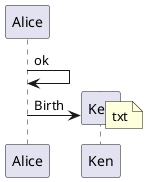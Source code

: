 {
  "sha1": "aqqen50mpjz20kihmdg5wst0l2pzft5",
  "insertion": {
    "when": "2024-05-30T20:48:21.934Z",
    "url": "http://forum.plantuml.net/9321/teoz-create-%26-note-issue",
    "user": "plantuml@gmail.com"
  }
}
@startuml
!pragma teoz true

participant Alice
participant Ken

Alice -> Alice : ok

Alice -> Ken ** : Birth
& note right of Ken: txt

@enduml
